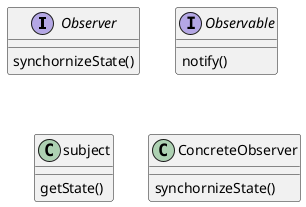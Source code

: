 @startuml

interface Observer{
    synchornizeState()
}

interface Observable{


    notify()
}


class subject{
    getState()
}

class ConcreteObserver{
    synchornizeState()
}


@enduml